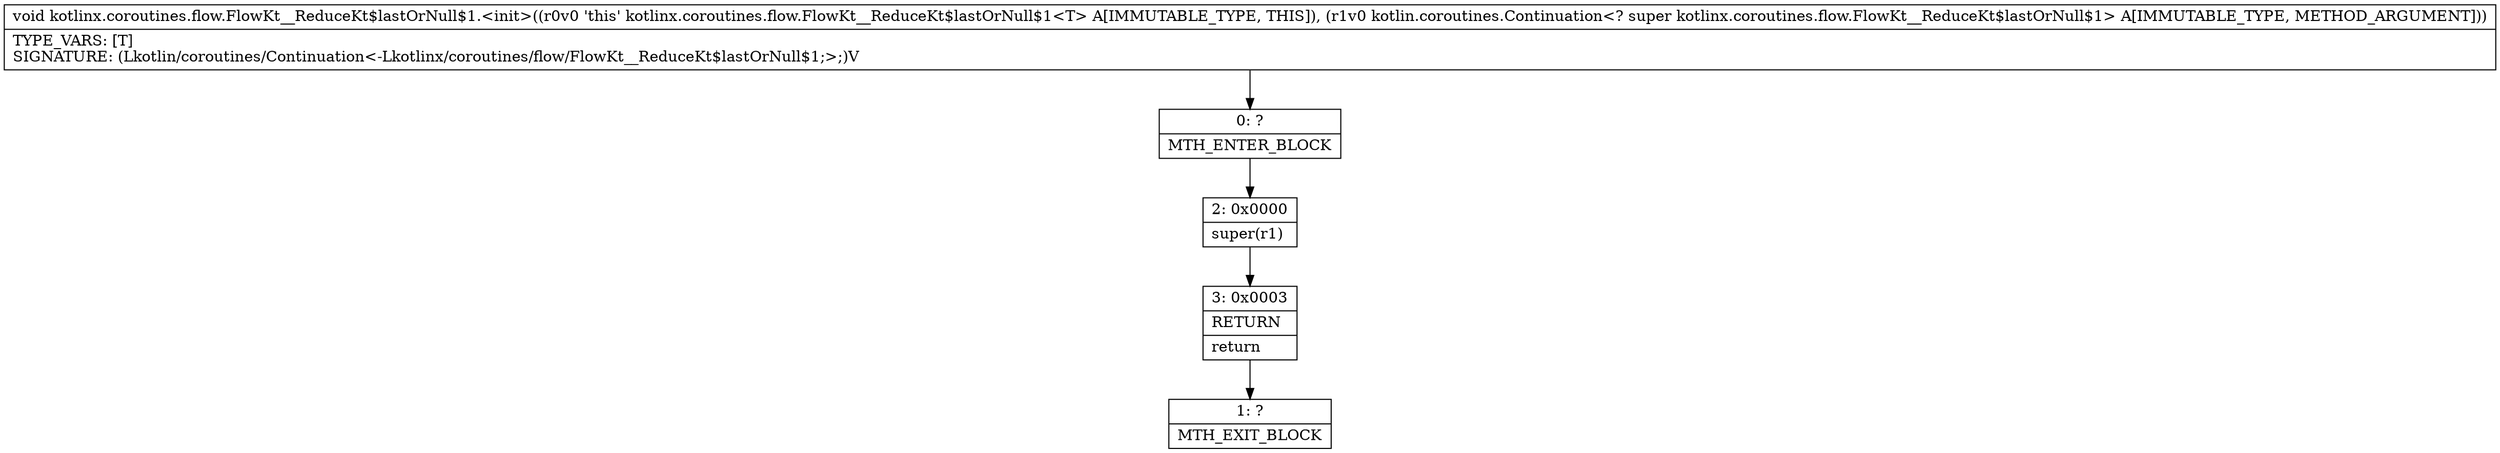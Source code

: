 digraph "CFG forkotlinx.coroutines.flow.FlowKt__ReduceKt$lastOrNull$1.\<init\>(Lkotlin\/coroutines\/Continuation;)V" {
Node_0 [shape=record,label="{0\:\ ?|MTH_ENTER_BLOCK\l}"];
Node_2 [shape=record,label="{2\:\ 0x0000|super(r1)\l}"];
Node_3 [shape=record,label="{3\:\ 0x0003|RETURN\l|return\l}"];
Node_1 [shape=record,label="{1\:\ ?|MTH_EXIT_BLOCK\l}"];
MethodNode[shape=record,label="{void kotlinx.coroutines.flow.FlowKt__ReduceKt$lastOrNull$1.\<init\>((r0v0 'this' kotlinx.coroutines.flow.FlowKt__ReduceKt$lastOrNull$1\<T\> A[IMMUTABLE_TYPE, THIS]), (r1v0 kotlin.coroutines.Continuation\<? super kotlinx.coroutines.flow.FlowKt__ReduceKt$lastOrNull$1\> A[IMMUTABLE_TYPE, METHOD_ARGUMENT]))  | TYPE_VARS: [T]\lSIGNATURE: (Lkotlin\/coroutines\/Continuation\<\-Lkotlinx\/coroutines\/flow\/FlowKt__ReduceKt$lastOrNull$1;\>;)V\l}"];
MethodNode -> Node_0;Node_0 -> Node_2;
Node_2 -> Node_3;
Node_3 -> Node_1;
}

